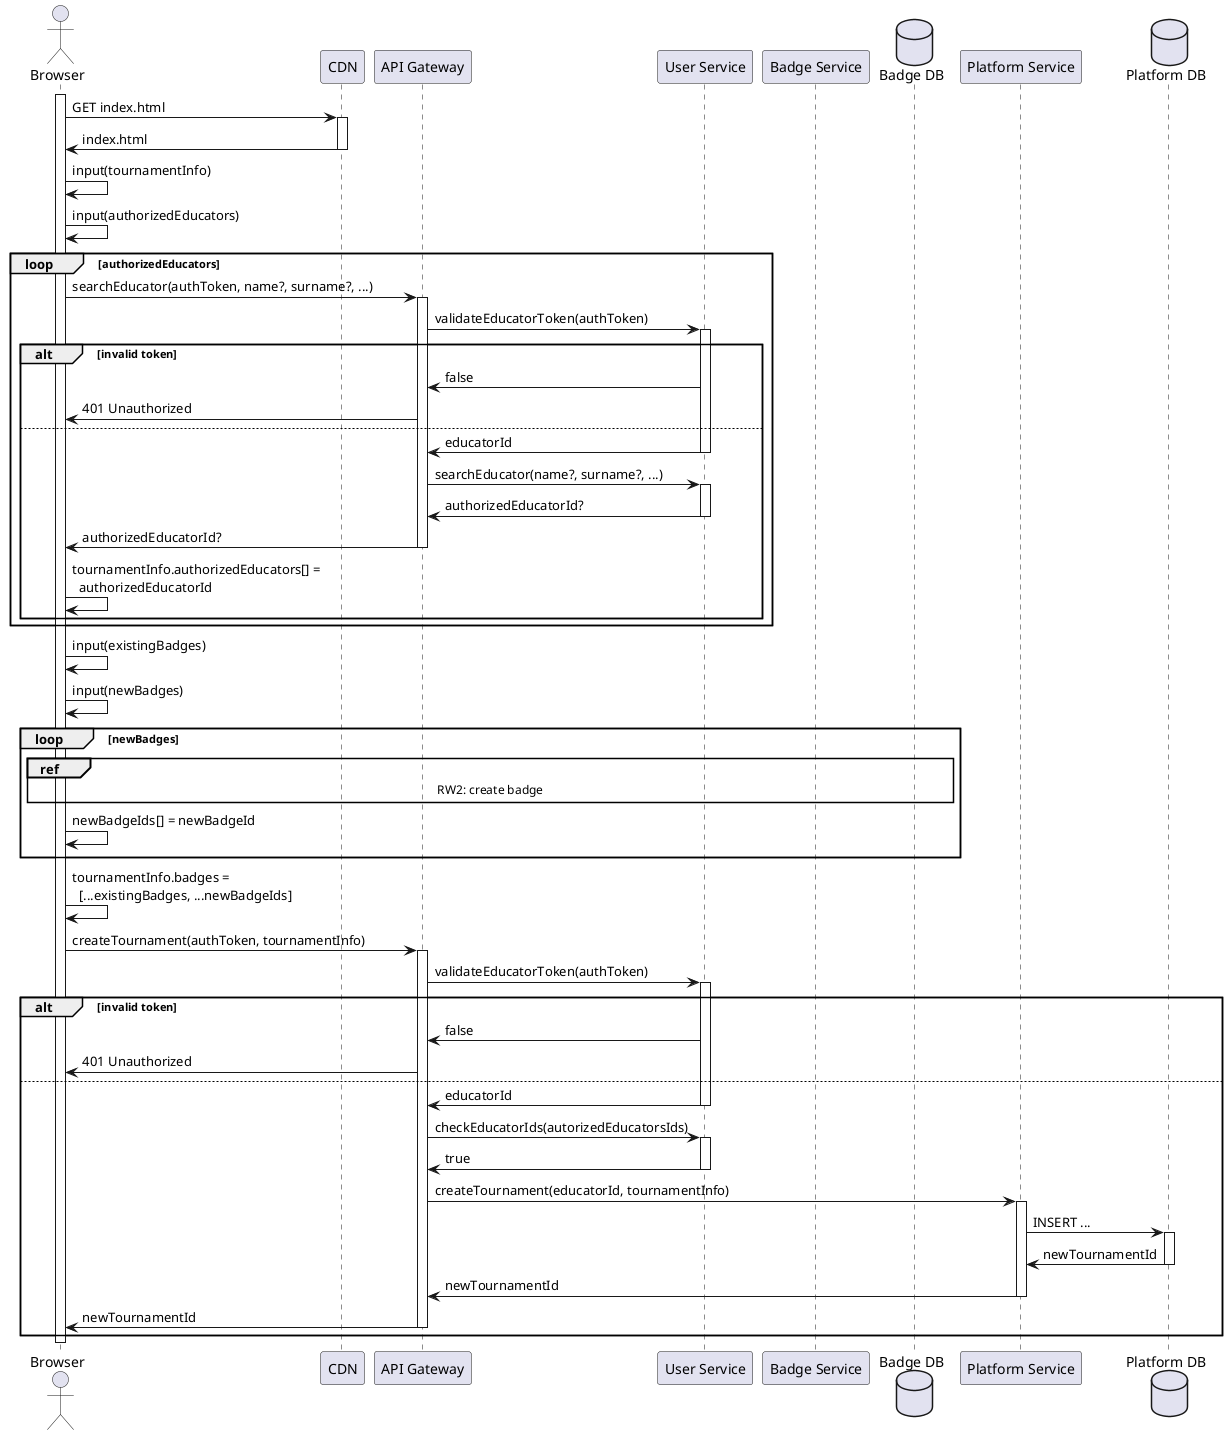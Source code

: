 @startuml RW1 - Educator creates a new Tournament

actor Browser
participant CDN
participant "API Gateway" as gateway
participant "User Service" as auth
participant "Badge Service" as badges
database "Badge DB" as badgesDb
participant "Platform Service" as platform
database "Platform DB" as platformDb

activate Browser
Browser -> CDN ++ : GET index.html
Browser <- CDN -- : index.html

Browser -> Browser : input(tournamentInfo)
Browser -> Browser : input(authorizedEducators)

loop authorizedEducators
    Browser -> gateway ++ : searchEducator(authToken, name?, surname?, ...)
    gateway -> auth ++ : validateEducatorToken(authToken)
    alt invalid token
        gateway <- auth : false
        Browser <- gateway : 401 Unauthorized
    else
        gateway <- auth -- : educatorId
        gateway -> auth ++ : searchEducator(name?, surname?, ...)
        gateway <- auth -- : authorizedEducatorId?
        Browser <- gateway -- : authorizedEducatorId?
        Browser -> Browser : tournamentInfo.authorizedEducators[] =\n  authorizedEducatorId
    end
end

Browser -> Browser : input(existingBadges)
Browser -> Browser : input(newBadges)

loop newBadges
    ||10||
    ref over Browser, gateway, auth, badges, badgesDb: RW2: create badge
            Browser -> Browser : newBadgeIds[] = newBadgeId
    ||5||
end

Browser -> Browser : tournamentInfo.badges =\n  [...existingBadges, ...newBadgeIds]
Browser -> gateway ++ : createTournament(authToken, tournamentInfo)

gateway -> auth ++ : validateEducatorToken(authToken)
alt invalid token
    gateway <- auth : false
    Browser <- gateway : 401 Unauthorized
else
    gateway <- auth -- : educatorId
    gateway -> auth ++ : checkEducatorIds(autorizedEducatorsIds)
    gateway <- auth -- : true
    gateway -> platform ++ : createTournament(educatorId, tournamentInfo)
    platform -> platformDb ++ : INSERT ...
    platform <- platformDb -- : newTournamentId
    gateway <- platform -- : newTournamentId
    Browser <- gateway -- : newTournamentId
end

deactivate Browser

@enduml